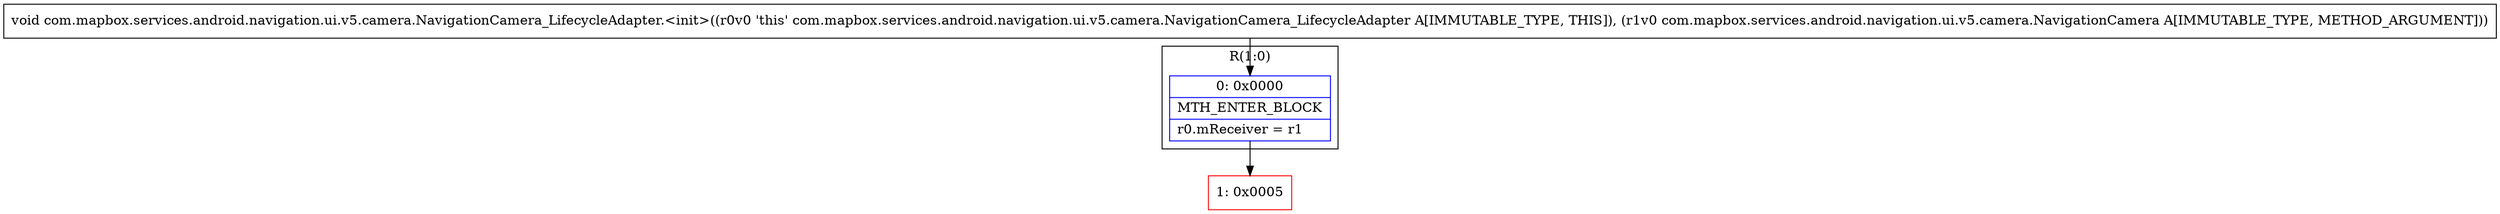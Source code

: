 digraph "CFG forcom.mapbox.services.android.navigation.ui.v5.camera.NavigationCamera_LifecycleAdapter.\<init\>(Lcom\/mapbox\/services\/android\/navigation\/ui\/v5\/camera\/NavigationCamera;)V" {
subgraph cluster_Region_116164606 {
label = "R(1:0)";
node [shape=record,color=blue];
Node_0 [shape=record,label="{0\:\ 0x0000|MTH_ENTER_BLOCK\l|r0.mReceiver = r1\l}"];
}
Node_1 [shape=record,color=red,label="{1\:\ 0x0005}"];
MethodNode[shape=record,label="{void com.mapbox.services.android.navigation.ui.v5.camera.NavigationCamera_LifecycleAdapter.\<init\>((r0v0 'this' com.mapbox.services.android.navigation.ui.v5.camera.NavigationCamera_LifecycleAdapter A[IMMUTABLE_TYPE, THIS]), (r1v0 com.mapbox.services.android.navigation.ui.v5.camera.NavigationCamera A[IMMUTABLE_TYPE, METHOD_ARGUMENT])) }"];
MethodNode -> Node_0;
Node_0 -> Node_1;
}

